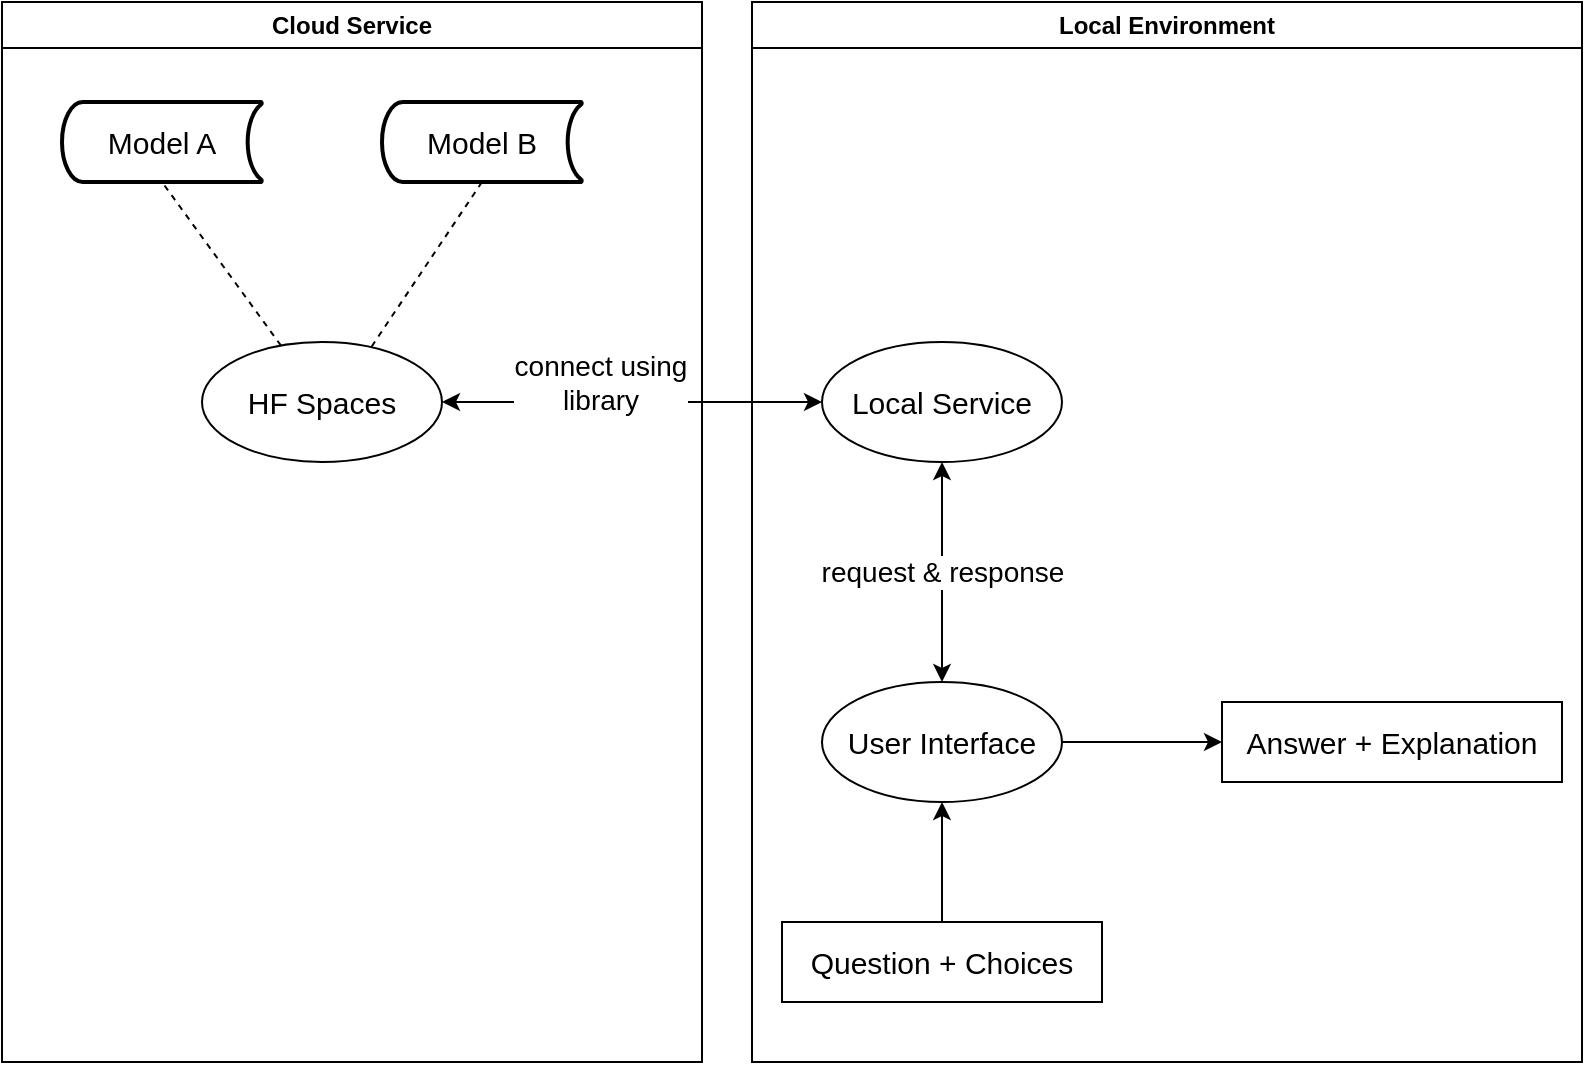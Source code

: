 <mxfile version="24.7.1" type="github">
  <diagram name="Page-1" id="cf5ENZ85PafLhQs7bNlc">
    <mxGraphModel dx="1050" dy="577" grid="1" gridSize="10" guides="1" tooltips="1" connect="1" arrows="1" fold="1" page="1" pageScale="1" pageWidth="850" pageHeight="1100" math="0" shadow="0">
      <root>
        <mxCell id="0" />
        <mxCell id="1" parent="0" />
        <mxCell id="t0e0R371ZVYnPOSKikex-2" value="HF Spaces" style="ellipse;whiteSpace=wrap;html=1;fontSize=15;" vertex="1" parent="1">
          <mxGeometry x="150" y="200" width="120" height="60" as="geometry" />
        </mxCell>
        <mxCell id="t0e0R371ZVYnPOSKikex-7" value="" style="endArrow=none;dashed=1;html=1;rounded=0;entryX=0.5;entryY=1;entryDx=0;entryDy=0;entryPerimeter=0;" edge="1" parent="1" source="t0e0R371ZVYnPOSKikex-2" target="t0e0R371ZVYnPOSKikex-18">
          <mxGeometry width="50" height="50" relative="1" as="geometry">
            <mxPoint x="210" y="380" as="sourcePoint" />
            <mxPoint x="140" y="120" as="targetPoint" />
          </mxGeometry>
        </mxCell>
        <mxCell id="t0e0R371ZVYnPOSKikex-8" value="" style="endArrow=none;dashed=1;html=1;rounded=0;entryX=0.5;entryY=1;entryDx=0;entryDy=0;exitX=0.707;exitY=0.037;exitDx=0;exitDy=0;exitPerimeter=0;entryPerimeter=0;" edge="1" parent="1" source="t0e0R371ZVYnPOSKikex-2" target="t0e0R371ZVYnPOSKikex-19">
          <mxGeometry width="50" height="50" relative="1" as="geometry">
            <mxPoint x="209" y="212" as="sourcePoint" />
            <mxPoint x="280" y="120" as="targetPoint" />
          </mxGeometry>
        </mxCell>
        <mxCell id="t0e0R371ZVYnPOSKikex-9" value="connect using&lt;div style=&quot;font-size: 14px;&quot;&gt;library&lt;/div&gt;" style="endArrow=classic;startArrow=classic;html=1;rounded=0;entryX=1;entryY=0.5;entryDx=0;entryDy=0;exitX=0;exitY=0.5;exitDx=0;exitDy=0;fontSize=14;" edge="1" parent="1" source="t0e0R371ZVYnPOSKikex-10" target="t0e0R371ZVYnPOSKikex-2">
          <mxGeometry x="0.176" y="-10" width="50" height="50" relative="1" as="geometry">
            <mxPoint x="550" y="230" as="sourcePoint" />
            <mxPoint x="450" y="280" as="targetPoint" />
            <mxPoint as="offset" />
          </mxGeometry>
        </mxCell>
        <mxCell id="t0e0R371ZVYnPOSKikex-10" value="Local Service" style="ellipse;whiteSpace=wrap;html=1;fontSize=15;" vertex="1" parent="1">
          <mxGeometry x="460" y="200" width="120" height="60" as="geometry" />
        </mxCell>
        <mxCell id="t0e0R371ZVYnPOSKikex-15" value="" style="edgeStyle=orthogonalEdgeStyle;rounded=0;orthogonalLoop=1;jettySize=auto;html=1;exitX=1;exitY=0.5;exitDx=0;exitDy=0;entryX=0;entryY=0.5;entryDx=0;entryDy=0;fontSize=14;" edge="1" parent="1" source="t0e0R371ZVYnPOSKikex-11" target="t0e0R371ZVYnPOSKikex-14">
          <mxGeometry relative="1" as="geometry" />
        </mxCell>
        <mxCell id="t0e0R371ZVYnPOSKikex-11" value="User Interface" style="ellipse;whiteSpace=wrap;html=1;fontSize=15;" vertex="1" parent="1">
          <mxGeometry x="460" y="370" width="120" height="60" as="geometry" />
        </mxCell>
        <mxCell id="t0e0R371ZVYnPOSKikex-12" value="request &amp;amp; response" style="endArrow=classic;startArrow=classic;html=1;rounded=0;exitX=0.5;exitY=1;exitDx=0;exitDy=0;fontSize=14;" edge="1" parent="1" source="t0e0R371ZVYnPOSKikex-10" target="t0e0R371ZVYnPOSKikex-11">
          <mxGeometry width="50" height="50" relative="1" as="geometry">
            <mxPoint x="520" y="310" as="sourcePoint" />
            <mxPoint x="330" y="310" as="targetPoint" />
          </mxGeometry>
        </mxCell>
        <mxCell id="t0e0R371ZVYnPOSKikex-20" value="" style="edgeStyle=orthogonalEdgeStyle;rounded=0;orthogonalLoop=1;jettySize=auto;html=1;" edge="1" parent="1" source="t0e0R371ZVYnPOSKikex-13" target="t0e0R371ZVYnPOSKikex-11">
          <mxGeometry relative="1" as="geometry" />
        </mxCell>
        <mxCell id="t0e0R371ZVYnPOSKikex-13" value="Question + Choices" style="rounded=0;whiteSpace=wrap;html=1;fontSize=15;" vertex="1" parent="1">
          <mxGeometry x="440" y="490" width="160" height="40" as="geometry" />
        </mxCell>
        <mxCell id="t0e0R371ZVYnPOSKikex-14" value="Answer + Explanation" style="rounded=0;whiteSpace=wrap;html=1;fontSize=15;" vertex="1" parent="1">
          <mxGeometry x="660" y="380" width="170" height="40" as="geometry" />
        </mxCell>
        <mxCell id="t0e0R371ZVYnPOSKikex-17" value="Cloud Service" style="swimlane;whiteSpace=wrap;html=1;startSize=23;" vertex="1" parent="1">
          <mxGeometry x="50" y="30" width="350" height="530" as="geometry" />
        </mxCell>
        <mxCell id="t0e0R371ZVYnPOSKikex-18" value="Model A" style="strokeWidth=2;html=1;shape=mxgraph.flowchart.stored_data;whiteSpace=wrap;fontSize=15;" vertex="1" parent="t0e0R371ZVYnPOSKikex-17">
          <mxGeometry x="30" y="50" width="100" height="40" as="geometry" />
        </mxCell>
        <mxCell id="t0e0R371ZVYnPOSKikex-19" value="Model B" style="strokeWidth=2;html=1;shape=mxgraph.flowchart.stored_data;whiteSpace=wrap;fontSize=15;" vertex="1" parent="t0e0R371ZVYnPOSKikex-17">
          <mxGeometry x="190" y="50" width="100" height="40" as="geometry" />
        </mxCell>
        <mxCell id="t0e0R371ZVYnPOSKikex-24" value="Local Environment" style="swimlane;whiteSpace=wrap;html=1;startSize=23;" vertex="1" parent="1">
          <mxGeometry x="425" y="30" width="415" height="530" as="geometry">
            <mxRectangle x="425" y="30" width="140" height="30" as="alternateBounds" />
          </mxGeometry>
        </mxCell>
      </root>
    </mxGraphModel>
  </diagram>
</mxfile>
